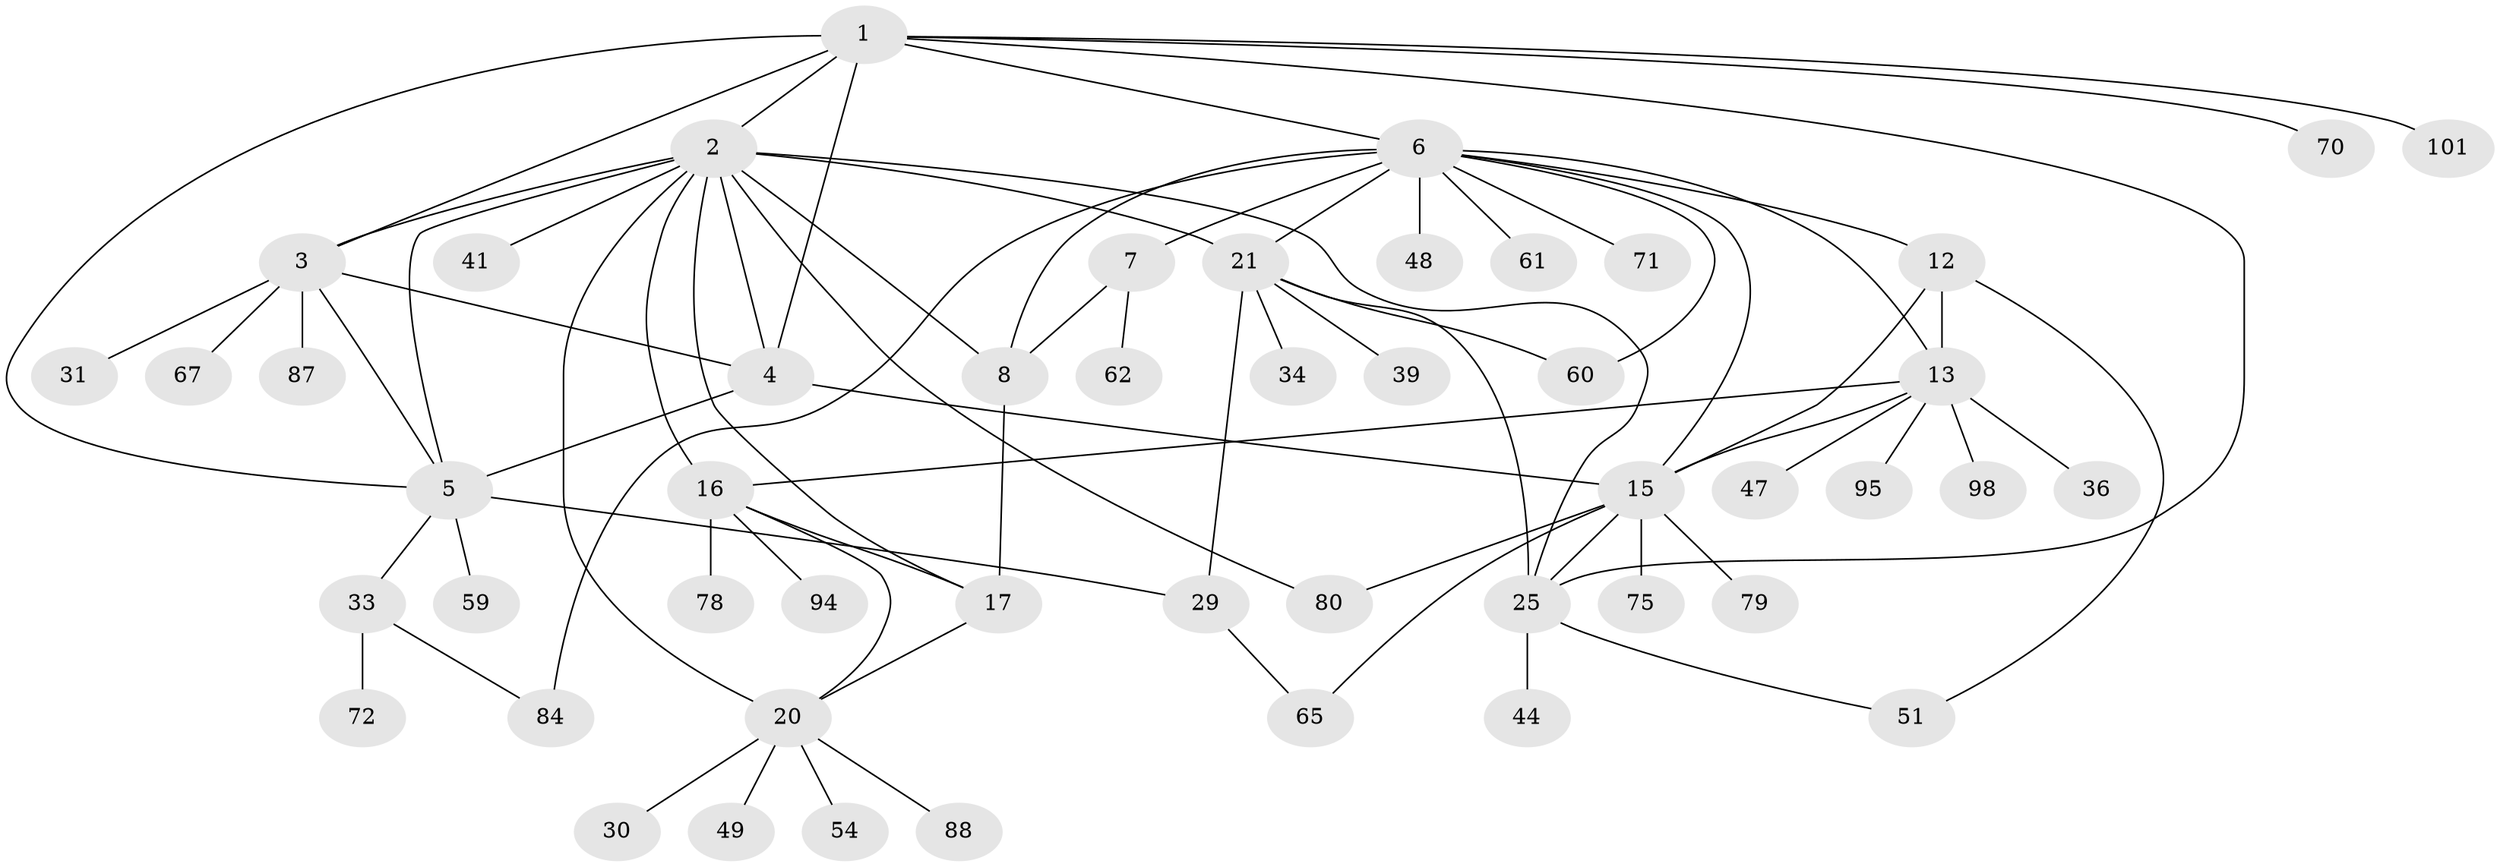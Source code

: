 // original degree distribution, {9: 0.039603960396039604, 7: 0.07920792079207921, 5: 0.039603960396039604, 8: 0.039603960396039604, 6: 0.0297029702970297, 13: 0.009900990099009901, 10: 0.009900990099009901, 1: 0.5445544554455446, 3: 0.039603960396039604, 2: 0.15841584158415842, 4: 0.009900990099009901}
// Generated by graph-tools (version 1.1) at 2025/15/03/09/25 04:15:59]
// undirected, 50 vertices, 76 edges
graph export_dot {
graph [start="1"]
  node [color=gray90,style=filled];
  1;
  2 [super="+38+18+69"];
  3;
  4;
  5 [super="+27"];
  6 [super="+57+9"];
  7;
  8 [super="+63+96+10"];
  12;
  13;
  15 [super="+40+43+53"];
  16 [super="+37+35+89"];
  17 [super="+32"];
  20;
  21 [super="+23+74+45+22+28"];
  25;
  29;
  30 [super="+99"];
  31 [super="+83"];
  33;
  34;
  36;
  39 [super="+81+85"];
  41;
  44;
  47;
  48;
  49 [super="+58+56"];
  51;
  54 [super="+55"];
  59;
  60;
  61;
  62;
  65;
  67 [super="+93"];
  70;
  71;
  72;
  75;
  78;
  79;
  80;
  84 [super="+91+86"];
  87;
  88;
  94;
  95 [super="+97"];
  98;
  101;
  1 -- 2 [weight=2];
  1 -- 3;
  1 -- 4;
  1 -- 5;
  1 -- 25;
  1 -- 70;
  1 -- 101;
  1 -- 6;
  2 -- 3;
  2 -- 4;
  2 -- 5;
  2 -- 8;
  2 -- 41;
  2 -- 16 [weight=2];
  2 -- 17 [weight=2];
  2 -- 80;
  2 -- 20 [weight=2];
  2 -- 21 [weight=3];
  2 -- 25;
  3 -- 4;
  3 -- 5;
  3 -- 31;
  3 -- 67;
  3 -- 87;
  4 -- 5;
  4 -- 15;
  5 -- 29;
  5 -- 33;
  5 -- 59;
  6 -- 7 [weight=2];
  6 -- 8 [weight=4];
  6 -- 71;
  6 -- 84;
  6 -- 21;
  6 -- 12 [weight=2];
  6 -- 13 [weight=2];
  6 -- 15 [weight=2];
  6 -- 48;
  6 -- 60;
  6 -- 61;
  7 -- 8 [weight=2];
  7 -- 62;
  8 -- 17;
  12 -- 13;
  12 -- 15;
  12 -- 51;
  13 -- 15;
  13 -- 16;
  13 -- 36;
  13 -- 47;
  13 -- 95;
  13 -- 98;
  15 -- 25;
  15 -- 65;
  15 -- 75;
  15 -- 79;
  15 -- 80;
  16 -- 17;
  16 -- 20;
  16 -- 78;
  16 -- 94;
  17 -- 20;
  20 -- 30;
  20 -- 49;
  20 -- 54;
  20 -- 88;
  21 -- 25 [weight=3];
  21 -- 39;
  21 -- 29;
  21 -- 34;
  21 -- 60;
  25 -- 44;
  25 -- 51;
  29 -- 65;
  33 -- 72;
  33 -- 84;
}

